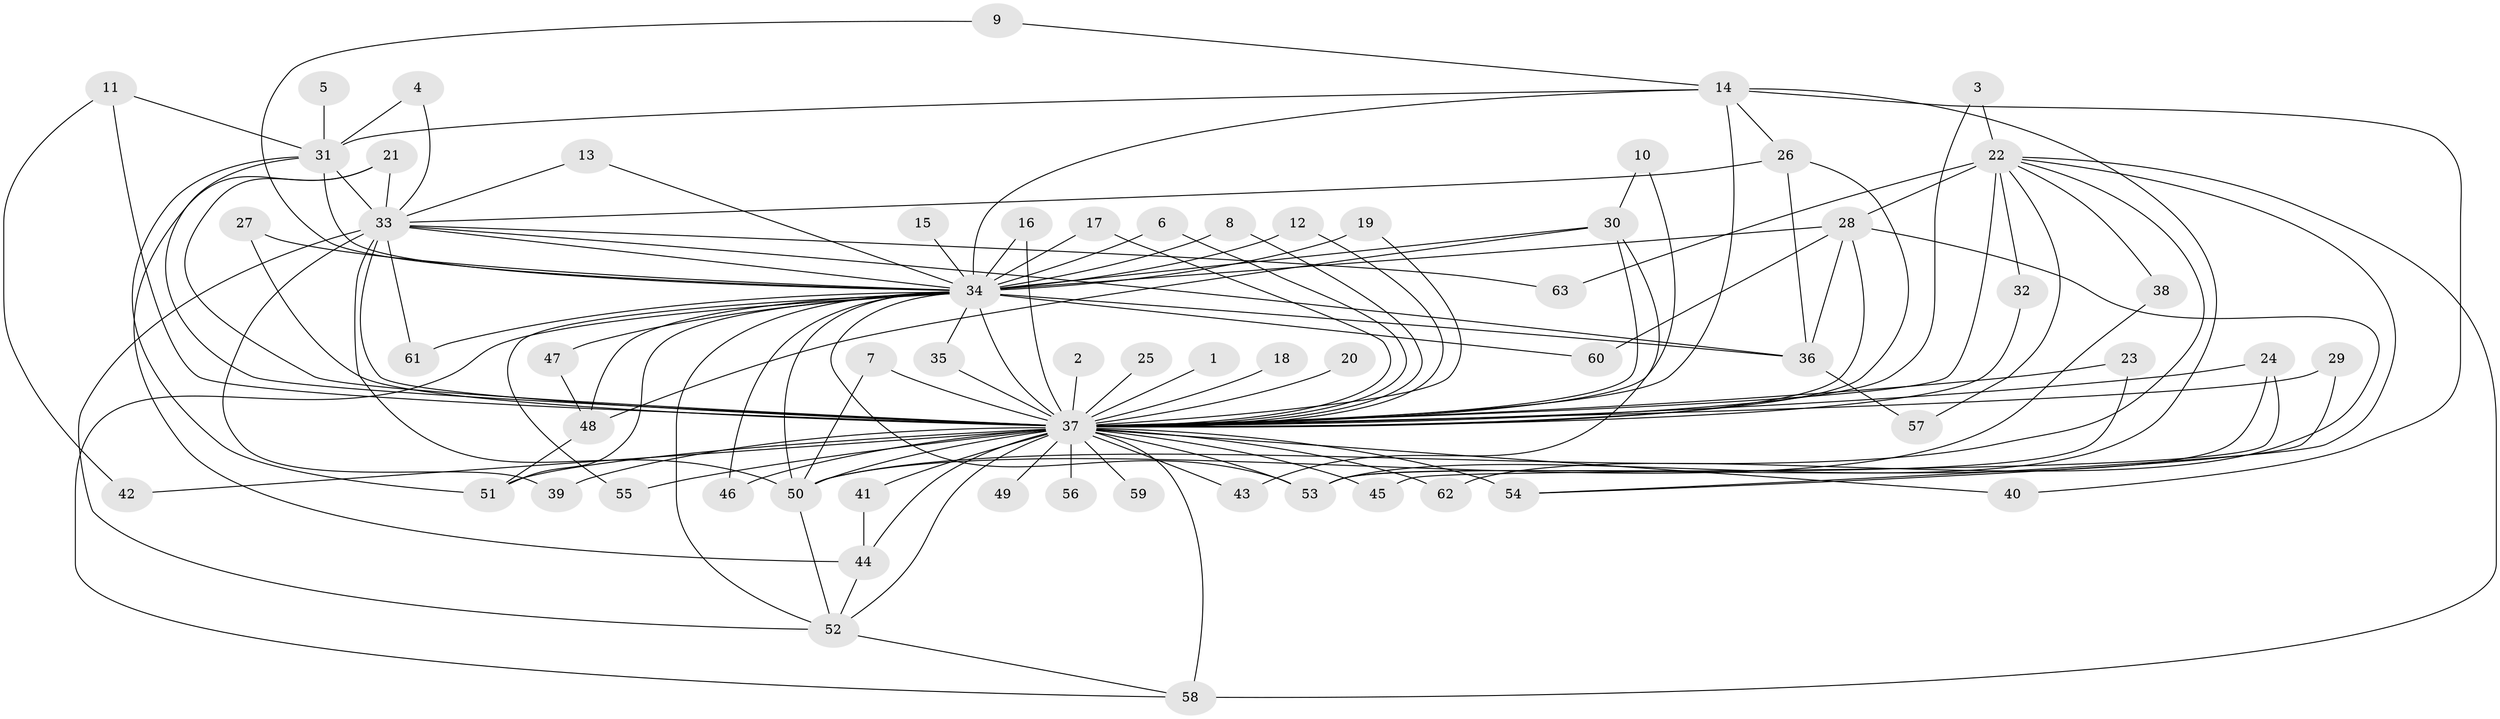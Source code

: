 // original degree distribution, {15: 0.007936507936507936, 20: 0.007936507936507936, 16: 0.015873015873015872, 24: 0.007936507936507936, 30: 0.007936507936507936, 21: 0.015873015873015872, 41: 0.007936507936507936, 19: 0.007936507936507936, 14: 0.007936507936507936, 10: 0.007936507936507936, 5: 0.047619047619047616, 4: 0.07142857142857142, 2: 0.6031746031746031, 9: 0.007936507936507936, 6: 0.023809523809523808, 3: 0.14285714285714285, 8: 0.007936507936507936}
// Generated by graph-tools (version 1.1) at 2025/49/03/09/25 03:49:32]
// undirected, 63 vertices, 128 edges
graph export_dot {
graph [start="1"]
  node [color=gray90,style=filled];
  1;
  2;
  3;
  4;
  5;
  6;
  7;
  8;
  9;
  10;
  11;
  12;
  13;
  14;
  15;
  16;
  17;
  18;
  19;
  20;
  21;
  22;
  23;
  24;
  25;
  26;
  27;
  28;
  29;
  30;
  31;
  32;
  33;
  34;
  35;
  36;
  37;
  38;
  39;
  40;
  41;
  42;
  43;
  44;
  45;
  46;
  47;
  48;
  49;
  50;
  51;
  52;
  53;
  54;
  55;
  56;
  57;
  58;
  59;
  60;
  61;
  62;
  63;
  1 -- 37 [weight=2.0];
  2 -- 37 [weight=2.0];
  3 -- 22 [weight=1.0];
  3 -- 37 [weight=1.0];
  4 -- 31 [weight=1.0];
  4 -- 33 [weight=1.0];
  5 -- 31 [weight=1.0];
  6 -- 34 [weight=1.0];
  6 -- 37 [weight=1.0];
  7 -- 37 [weight=1.0];
  7 -- 50 [weight=1.0];
  8 -- 34 [weight=1.0];
  8 -- 37 [weight=1.0];
  9 -- 14 [weight=1.0];
  9 -- 34 [weight=1.0];
  10 -- 30 [weight=1.0];
  10 -- 37 [weight=1.0];
  11 -- 31 [weight=1.0];
  11 -- 37 [weight=1.0];
  11 -- 42 [weight=1.0];
  12 -- 34 [weight=1.0];
  12 -- 37 [weight=1.0];
  13 -- 33 [weight=1.0];
  13 -- 34 [weight=1.0];
  14 -- 26 [weight=1.0];
  14 -- 31 [weight=1.0];
  14 -- 34 [weight=1.0];
  14 -- 37 [weight=3.0];
  14 -- 40 [weight=1.0];
  14 -- 53 [weight=1.0];
  15 -- 34 [weight=2.0];
  16 -- 34 [weight=1.0];
  16 -- 37 [weight=2.0];
  17 -- 34 [weight=1.0];
  17 -- 37 [weight=1.0];
  18 -- 37 [weight=2.0];
  19 -- 34 [weight=2.0];
  19 -- 37 [weight=1.0];
  20 -- 37 [weight=1.0];
  21 -- 33 [weight=1.0];
  21 -- 37 [weight=1.0];
  21 -- 44 [weight=1.0];
  22 -- 28 [weight=1.0];
  22 -- 32 [weight=1.0];
  22 -- 37 [weight=4.0];
  22 -- 38 [weight=1.0];
  22 -- 50 [weight=1.0];
  22 -- 54 [weight=1.0];
  22 -- 57 [weight=1.0];
  22 -- 58 [weight=2.0];
  22 -- 63 [weight=1.0];
  23 -- 37 [weight=2.0];
  23 -- 53 [weight=1.0];
  24 -- 37 [weight=2.0];
  24 -- 45 [weight=1.0];
  24 -- 53 [weight=1.0];
  25 -- 37 [weight=1.0];
  26 -- 33 [weight=1.0];
  26 -- 36 [weight=1.0];
  26 -- 37 [weight=1.0];
  27 -- 34 [weight=1.0];
  27 -- 37 [weight=1.0];
  28 -- 34 [weight=1.0];
  28 -- 36 [weight=1.0];
  28 -- 37 [weight=2.0];
  28 -- 60 [weight=1.0];
  28 -- 62 [weight=1.0];
  29 -- 37 [weight=1.0];
  29 -- 54 [weight=1.0];
  30 -- 34 [weight=1.0];
  30 -- 37 [weight=2.0];
  30 -- 43 [weight=1.0];
  30 -- 48 [weight=1.0];
  31 -- 33 [weight=1.0];
  31 -- 34 [weight=1.0];
  31 -- 37 [weight=2.0];
  31 -- 51 [weight=1.0];
  32 -- 37 [weight=1.0];
  33 -- 34 [weight=2.0];
  33 -- 36 [weight=1.0];
  33 -- 37 [weight=9.0];
  33 -- 39 [weight=1.0];
  33 -- 50 [weight=1.0];
  33 -- 52 [weight=1.0];
  33 -- 61 [weight=1.0];
  33 -- 63 [weight=1.0];
  34 -- 35 [weight=1.0];
  34 -- 36 [weight=1.0];
  34 -- 37 [weight=14.0];
  34 -- 46 [weight=1.0];
  34 -- 47 [weight=1.0];
  34 -- 48 [weight=3.0];
  34 -- 50 [weight=1.0];
  34 -- 51 [weight=1.0];
  34 -- 52 [weight=1.0];
  34 -- 53 [weight=2.0];
  34 -- 55 [weight=1.0];
  34 -- 58 [weight=1.0];
  34 -- 60 [weight=1.0];
  34 -- 61 [weight=1.0];
  35 -- 37 [weight=1.0];
  36 -- 57 [weight=1.0];
  37 -- 39 [weight=1.0];
  37 -- 40 [weight=1.0];
  37 -- 41 [weight=2.0];
  37 -- 42 [weight=3.0];
  37 -- 43 [weight=1.0];
  37 -- 44 [weight=2.0];
  37 -- 45 [weight=3.0];
  37 -- 46 [weight=3.0];
  37 -- 49 [weight=2.0];
  37 -- 50 [weight=2.0];
  37 -- 51 [weight=1.0];
  37 -- 52 [weight=1.0];
  37 -- 53 [weight=1.0];
  37 -- 54 [weight=3.0];
  37 -- 55 [weight=1.0];
  37 -- 56 [weight=3.0];
  37 -- 58 [weight=3.0];
  37 -- 59 [weight=2.0];
  37 -- 62 [weight=1.0];
  38 -- 50 [weight=1.0];
  41 -- 44 [weight=1.0];
  44 -- 52 [weight=1.0];
  47 -- 48 [weight=1.0];
  48 -- 51 [weight=1.0];
  50 -- 52 [weight=1.0];
  52 -- 58 [weight=1.0];
}
